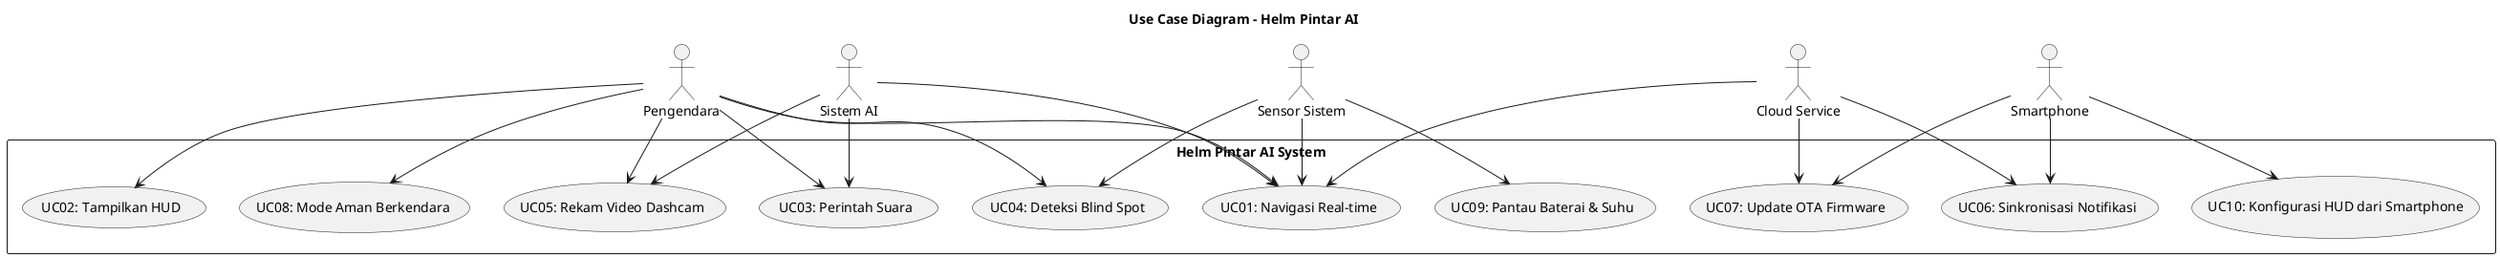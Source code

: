 @startuml
title Use Case Diagram – Helm Pintar AI

actor Pengendara
actor Smartphone
actor "Sistem AI" as AI
actor "Sensor Sistem" as Sensor
actor "Cloud Service" as Cloud

rectangle "Helm Pintar AI System" {
  usecase "UC01: Navigasi Real-time" as UC01
  usecase "UC02: Tampilkan HUD" as UC02
  usecase "UC03: Perintah Suara" as UC03
  usecase "UC04: Deteksi Blind Spot" as UC04
  usecase "UC05: Rekam Video Dashcam" as UC05
  usecase "UC06: Sinkronisasi Notifikasi" as UC06
  usecase "UC07: Update OTA Firmware" as UC07
  usecase "UC08: Mode Aman Berkendara" as UC08
  usecase "UC09: Pantau Baterai & Suhu" as UC09
  usecase "UC10: Konfigurasi HUD dari Smartphone" as UC10
}

Pengendara --> UC01
Pengendara --> UC02
Pengendara --> UC03
Pengendara --> UC04
Pengendara --> UC05
Pengendara --> UC08

Smartphone --> UC06
Smartphone --> UC10
Smartphone --> UC07

AI --> UC03
AI --> UC01
AI --> UC05

Sensor --> UC01
Sensor --> UC04
Sensor --> UC09

Cloud --> UC06
Cloud --> UC07
Cloud --> UC01

@enduml
